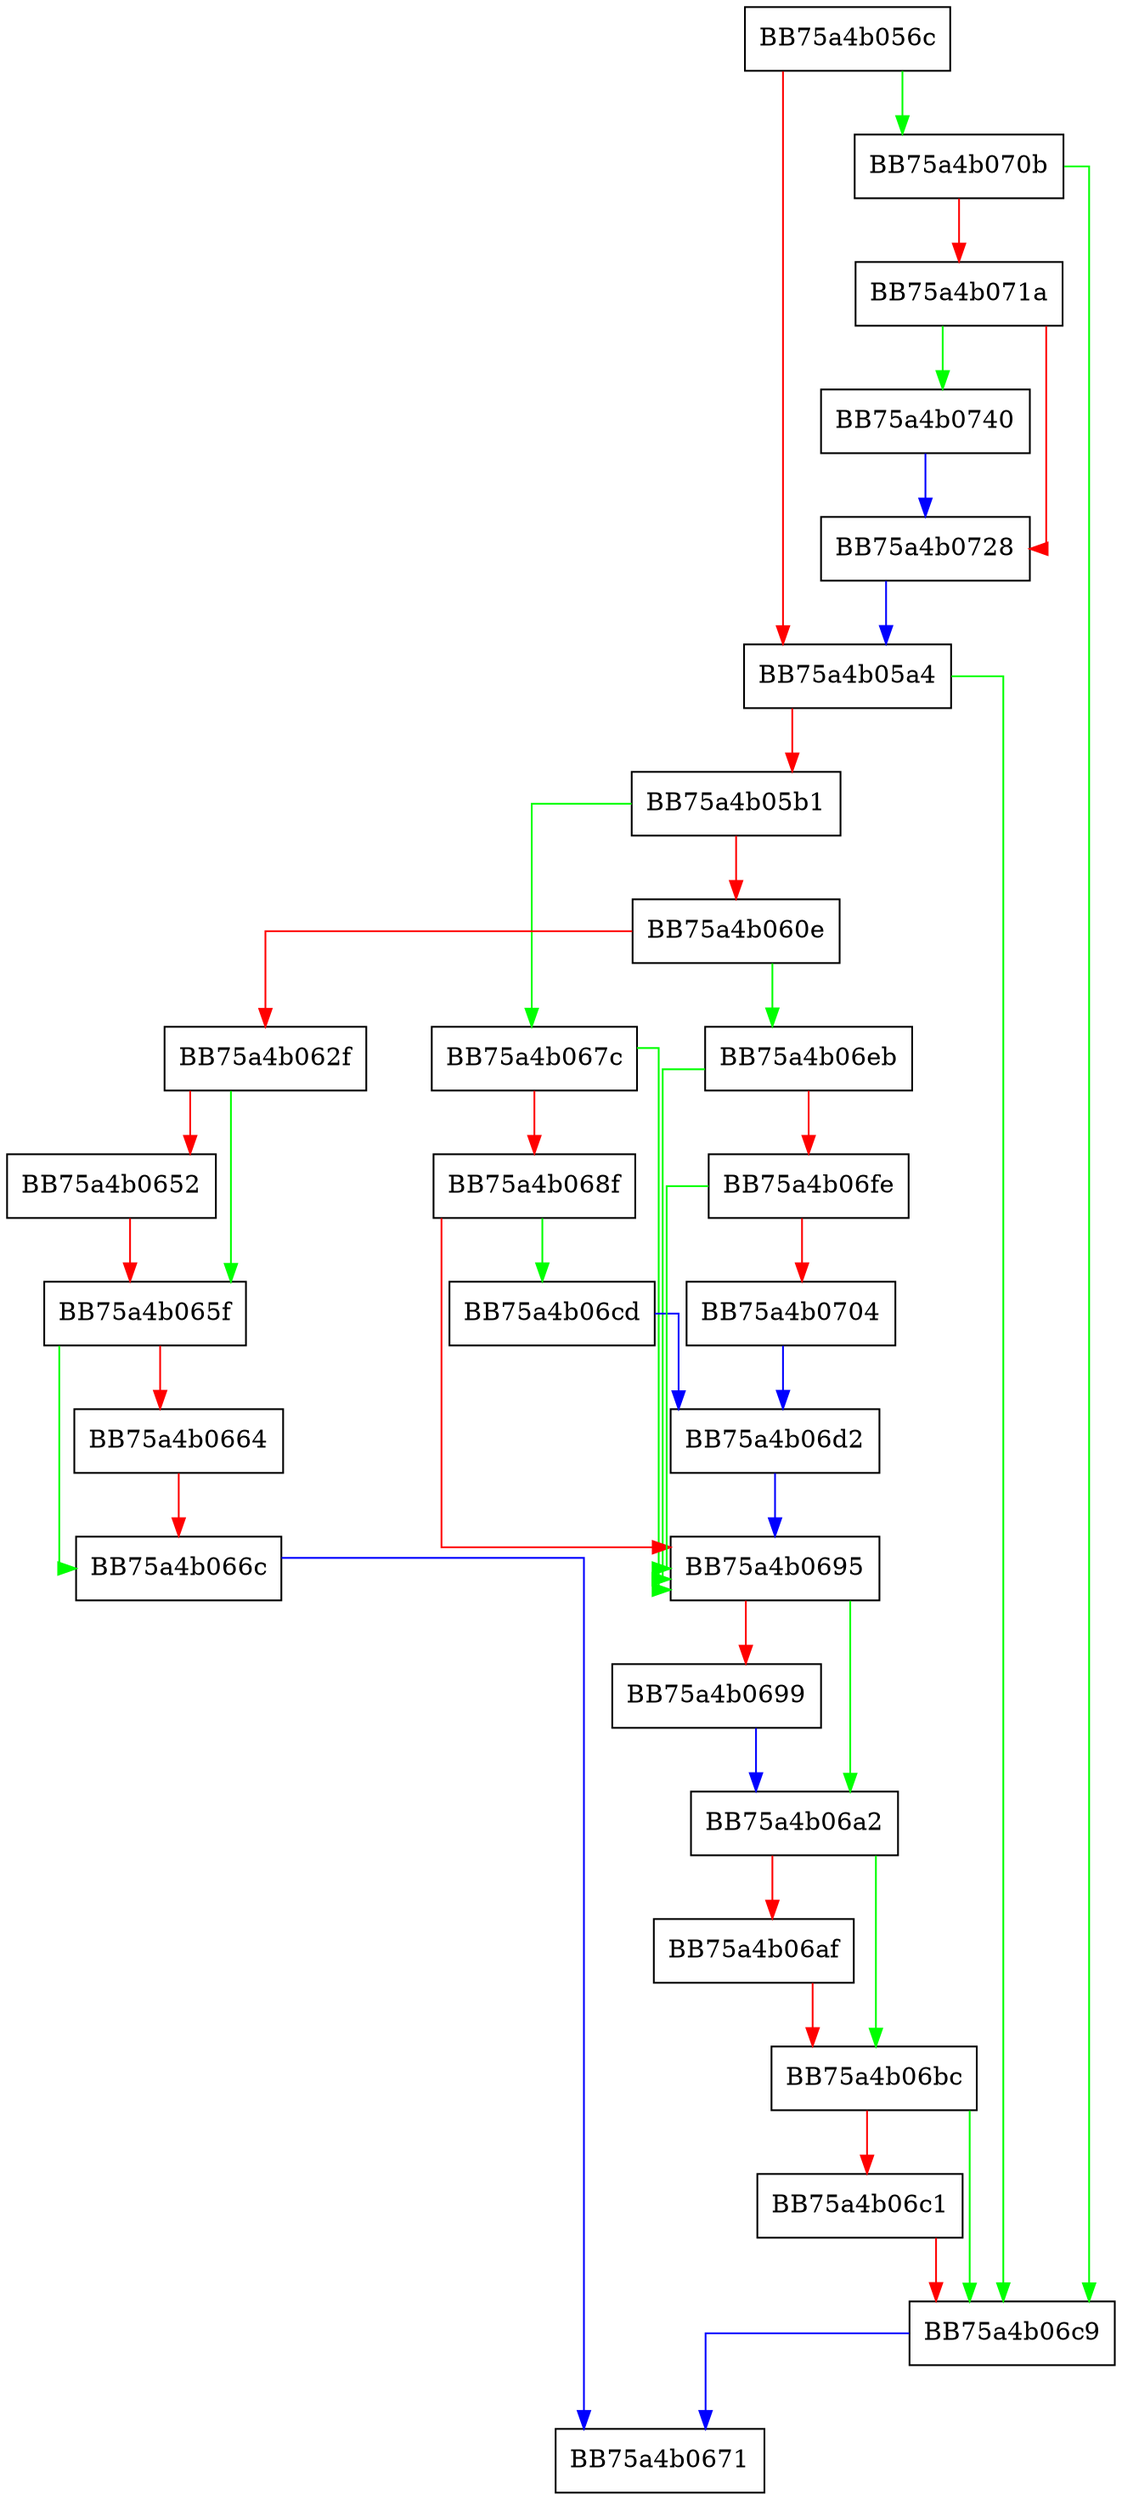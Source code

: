digraph GetFileAttributesWorker {
  node [shape="box"];
  graph [splines=ortho];
  BB75a4b056c -> BB75a4b070b [color="green"];
  BB75a4b056c -> BB75a4b05a4 [color="red"];
  BB75a4b05a4 -> BB75a4b06c9 [color="green"];
  BB75a4b05a4 -> BB75a4b05b1 [color="red"];
  BB75a4b05b1 -> BB75a4b067c [color="green"];
  BB75a4b05b1 -> BB75a4b060e [color="red"];
  BB75a4b060e -> BB75a4b06eb [color="green"];
  BB75a4b060e -> BB75a4b062f [color="red"];
  BB75a4b062f -> BB75a4b065f [color="green"];
  BB75a4b062f -> BB75a4b0652 [color="red"];
  BB75a4b0652 -> BB75a4b065f [color="red"];
  BB75a4b065f -> BB75a4b066c [color="green"];
  BB75a4b065f -> BB75a4b0664 [color="red"];
  BB75a4b0664 -> BB75a4b066c [color="red"];
  BB75a4b066c -> BB75a4b0671 [color="blue"];
  BB75a4b067c -> BB75a4b0695 [color="green"];
  BB75a4b067c -> BB75a4b068f [color="red"];
  BB75a4b068f -> BB75a4b06cd [color="green"];
  BB75a4b068f -> BB75a4b0695 [color="red"];
  BB75a4b0695 -> BB75a4b06a2 [color="green"];
  BB75a4b0695 -> BB75a4b0699 [color="red"];
  BB75a4b0699 -> BB75a4b06a2 [color="blue"];
  BB75a4b06a2 -> BB75a4b06bc [color="green"];
  BB75a4b06a2 -> BB75a4b06af [color="red"];
  BB75a4b06af -> BB75a4b06bc [color="red"];
  BB75a4b06bc -> BB75a4b06c9 [color="green"];
  BB75a4b06bc -> BB75a4b06c1 [color="red"];
  BB75a4b06c1 -> BB75a4b06c9 [color="red"];
  BB75a4b06c9 -> BB75a4b0671 [color="blue"];
  BB75a4b06cd -> BB75a4b06d2 [color="blue"];
  BB75a4b06d2 -> BB75a4b0695 [color="blue"];
  BB75a4b06eb -> BB75a4b0695 [color="green"];
  BB75a4b06eb -> BB75a4b06fe [color="red"];
  BB75a4b06fe -> BB75a4b0695 [color="green"];
  BB75a4b06fe -> BB75a4b0704 [color="red"];
  BB75a4b0704 -> BB75a4b06d2 [color="blue"];
  BB75a4b070b -> BB75a4b06c9 [color="green"];
  BB75a4b070b -> BB75a4b071a [color="red"];
  BB75a4b071a -> BB75a4b0740 [color="green"];
  BB75a4b071a -> BB75a4b0728 [color="red"];
  BB75a4b0728 -> BB75a4b05a4 [color="blue"];
  BB75a4b0740 -> BB75a4b0728 [color="blue"];
}